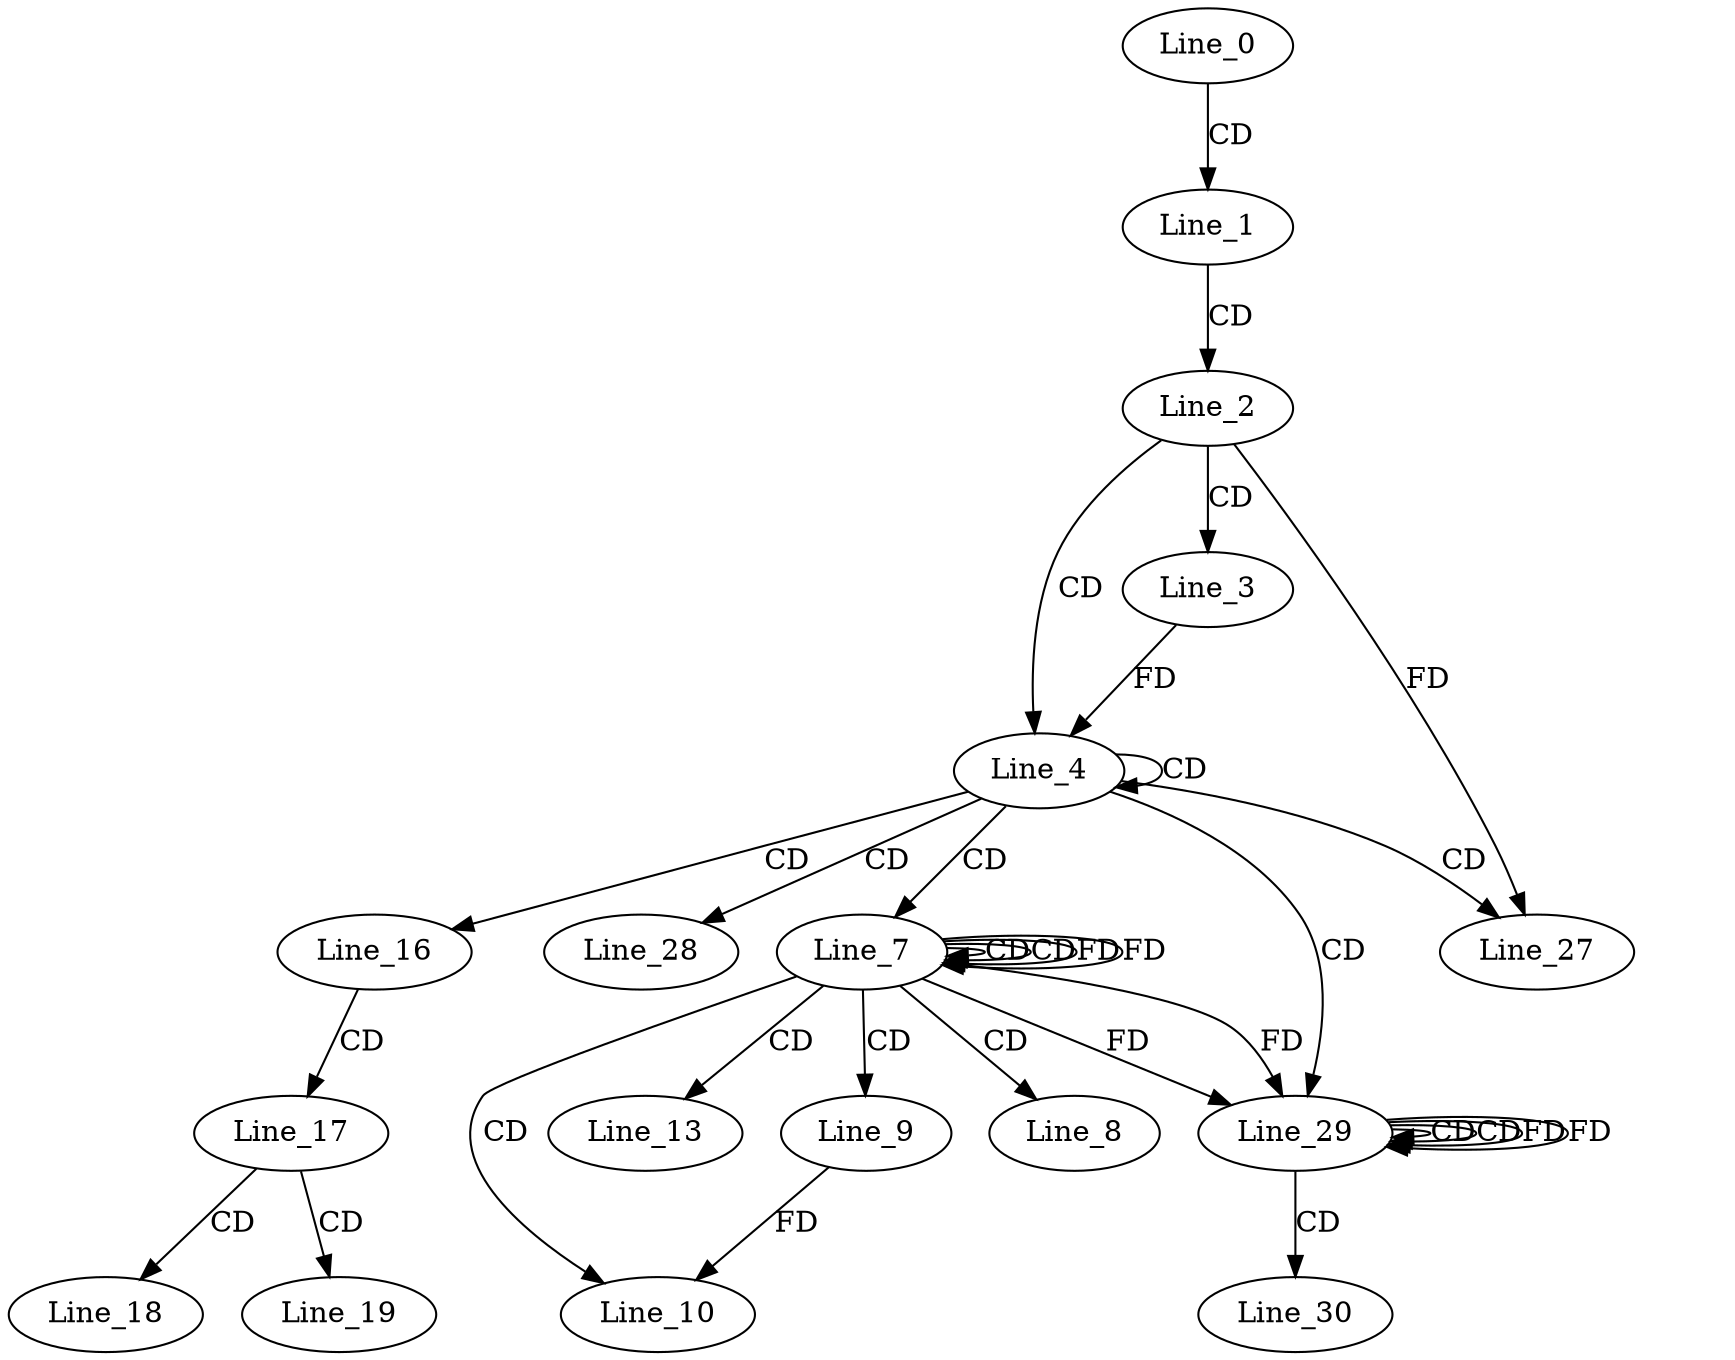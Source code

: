 digraph G {
  Line_0;
  Line_1;
  Line_2;
  Line_3;
  Line_4;
  Line_4;
  Line_7;
  Line_7;
  Line_7;
  Line_8;
  Line_9;
  Line_10;
  Line_13;
  Line_16;
  Line_17;
  Line_18;
  Line_19;
  Line_27;
  Line_28;
  Line_29;
  Line_29;
  Line_29;
  Line_30;
  Line_0 -> Line_1 [ label="CD" ];
  Line_1 -> Line_2 [ label="CD" ];
  Line_2 -> Line_3 [ label="CD" ];
  Line_2 -> Line_4 [ label="CD" ];
  Line_4 -> Line_4 [ label="CD" ];
  Line_3 -> Line_4 [ label="FD" ];
  Line_4 -> Line_7 [ label="CD" ];
  Line_7 -> Line_7 [ label="CD" ];
  Line_7 -> Line_7 [ label="CD" ];
  Line_7 -> Line_7 [ label="FD" ];
  Line_7 -> Line_8 [ label="CD" ];
  Line_7 -> Line_9 [ label="CD" ];
  Line_7 -> Line_10 [ label="CD" ];
  Line_9 -> Line_10 [ label="FD" ];
  Line_7 -> Line_13 [ label="CD" ];
  Line_4 -> Line_16 [ label="CD" ];
  Line_16 -> Line_17 [ label="CD" ];
  Line_17 -> Line_18 [ label="CD" ];
  Line_17 -> Line_19 [ label="CD" ];
  Line_4 -> Line_27 [ label="CD" ];
  Line_2 -> Line_27 [ label="FD" ];
  Line_4 -> Line_28 [ label="CD" ];
  Line_4 -> Line_29 [ label="CD" ];
  Line_29 -> Line_29 [ label="CD" ];
  Line_7 -> Line_29 [ label="FD" ];
  Line_29 -> Line_29 [ label="CD" ];
  Line_29 -> Line_29 [ label="FD" ];
  Line_7 -> Line_29 [ label="FD" ];
  Line_29 -> Line_30 [ label="CD" ];
  Line_7 -> Line_7 [ label="FD" ];
  Line_29 -> Line_29 [ label="FD" ];
}
